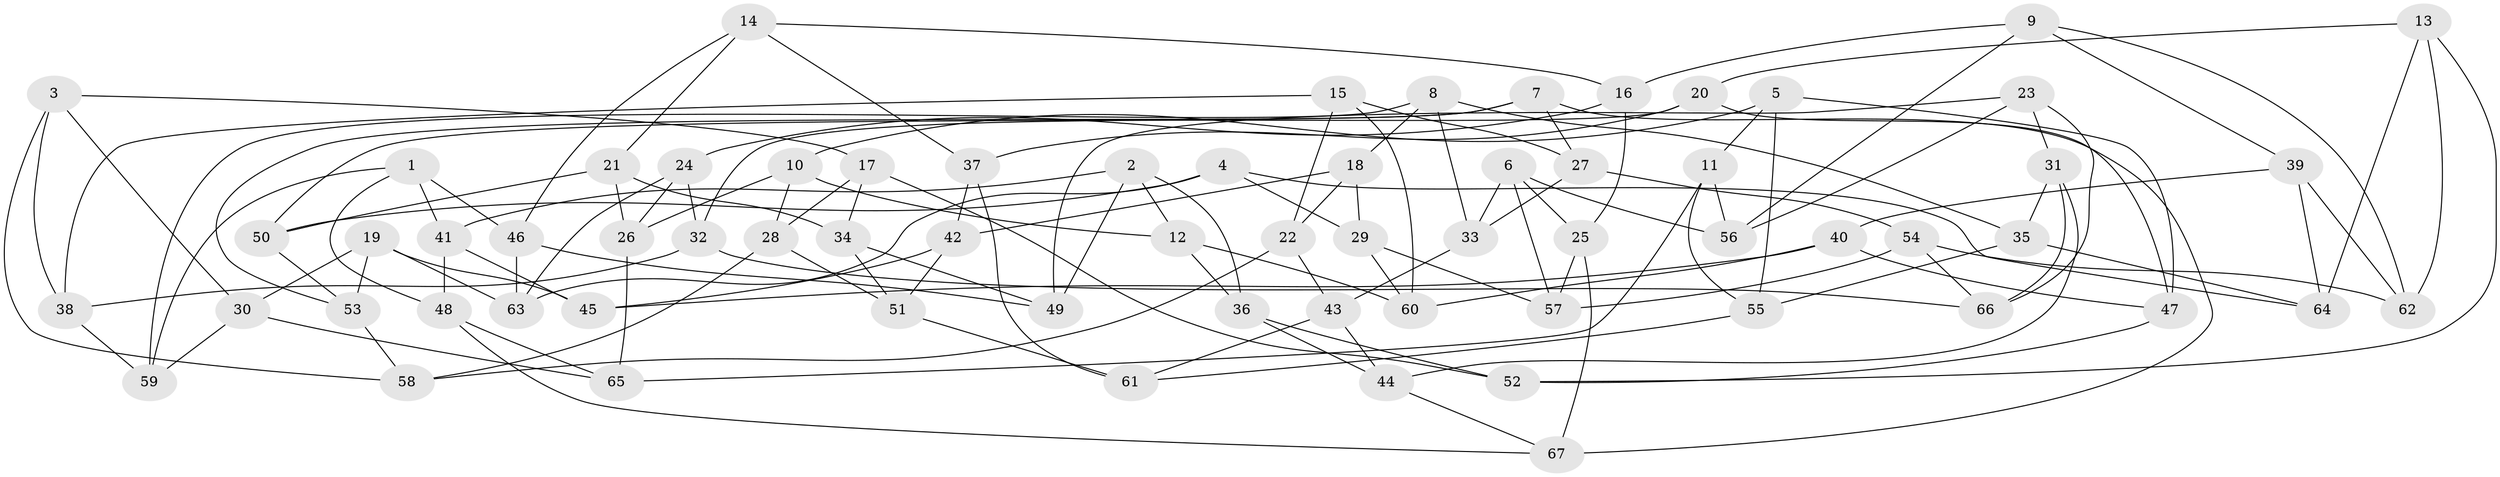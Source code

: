 // Generated by graph-tools (version 1.1) at 2025/56/03/09/25 04:56:16]
// undirected, 67 vertices, 134 edges
graph export_dot {
graph [start="1"]
  node [color=gray90,style=filled];
  1;
  2;
  3;
  4;
  5;
  6;
  7;
  8;
  9;
  10;
  11;
  12;
  13;
  14;
  15;
  16;
  17;
  18;
  19;
  20;
  21;
  22;
  23;
  24;
  25;
  26;
  27;
  28;
  29;
  30;
  31;
  32;
  33;
  34;
  35;
  36;
  37;
  38;
  39;
  40;
  41;
  42;
  43;
  44;
  45;
  46;
  47;
  48;
  49;
  50;
  51;
  52;
  53;
  54;
  55;
  56;
  57;
  58;
  59;
  60;
  61;
  62;
  63;
  64;
  65;
  66;
  67;
  1 -- 59;
  1 -- 48;
  1 -- 41;
  1 -- 46;
  2 -- 49;
  2 -- 36;
  2 -- 12;
  2 -- 41;
  3 -- 38;
  3 -- 30;
  3 -- 17;
  3 -- 58;
  4 -- 50;
  4 -- 29;
  4 -- 63;
  4 -- 64;
  5 -- 10;
  5 -- 55;
  5 -- 47;
  5 -- 11;
  6 -- 33;
  6 -- 25;
  6 -- 56;
  6 -- 57;
  7 -- 50;
  7 -- 53;
  7 -- 27;
  7 -- 67;
  8 -- 35;
  8 -- 59;
  8 -- 33;
  8 -- 18;
  9 -- 39;
  9 -- 56;
  9 -- 62;
  9 -- 16;
  10 -- 28;
  10 -- 12;
  10 -- 26;
  11 -- 65;
  11 -- 56;
  11 -- 55;
  12 -- 36;
  12 -- 60;
  13 -- 64;
  13 -- 62;
  13 -- 20;
  13 -- 52;
  14 -- 46;
  14 -- 21;
  14 -- 37;
  14 -- 16;
  15 -- 27;
  15 -- 22;
  15 -- 60;
  15 -- 38;
  16 -- 25;
  16 -- 24;
  17 -- 28;
  17 -- 52;
  17 -- 34;
  18 -- 29;
  18 -- 42;
  18 -- 22;
  19 -- 45;
  19 -- 53;
  19 -- 30;
  19 -- 63;
  20 -- 47;
  20 -- 37;
  20 -- 32;
  21 -- 50;
  21 -- 26;
  21 -- 34;
  22 -- 58;
  22 -- 43;
  23 -- 66;
  23 -- 31;
  23 -- 56;
  23 -- 49;
  24 -- 63;
  24 -- 26;
  24 -- 32;
  25 -- 57;
  25 -- 67;
  26 -- 65;
  27 -- 33;
  27 -- 54;
  28 -- 51;
  28 -- 58;
  29 -- 60;
  29 -- 57;
  30 -- 59;
  30 -- 65;
  31 -- 35;
  31 -- 66;
  31 -- 44;
  32 -- 38;
  32 -- 66;
  33 -- 43;
  34 -- 49;
  34 -- 51;
  35 -- 64;
  35 -- 55;
  36 -- 44;
  36 -- 52;
  37 -- 42;
  37 -- 61;
  38 -- 59;
  39 -- 64;
  39 -- 40;
  39 -- 62;
  40 -- 60;
  40 -- 47;
  40 -- 45;
  41 -- 48;
  41 -- 45;
  42 -- 45;
  42 -- 51;
  43 -- 61;
  43 -- 44;
  44 -- 67;
  46 -- 49;
  46 -- 63;
  47 -- 52;
  48 -- 67;
  48 -- 65;
  50 -- 53;
  51 -- 61;
  53 -- 58;
  54 -- 66;
  54 -- 57;
  54 -- 62;
  55 -- 61;
}
